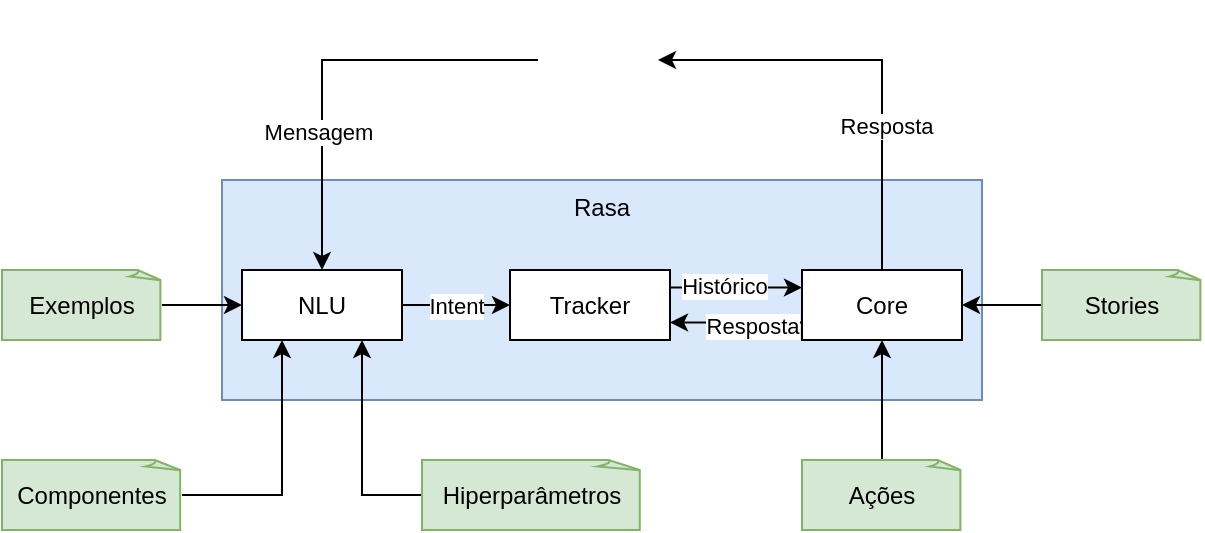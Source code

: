 <mxfile version="13.6.6" type="google"><diagram id="18VwAbJhtVVA-RCrkh-4" name="Page-1"><mxGraphModel dx="345" dy="185" grid="1" gridSize="10" guides="1" tooltips="1" connect="1" arrows="1" fold="1" page="1" pageScale="1" pageWidth="827" pageHeight="1169" math="0" shadow="0"><root><mxCell id="0"/><mxCell id="1" parent="0"/><mxCell id="PKIluJWXUhoEw3KFT4XG-1" value="" style="shape=image;html=1;verticalAlign=top;verticalLabelPosition=bottom;labelBackgroundColor=#ffffff;imageAspect=0;aspect=fixed;image=https://cdn0.iconfinder.com/data/icons/social-media-2092/100/social-56-128.png" parent="1" vertex="1"><mxGeometry x="388" y="110" width="60" height="60" as="geometry"/></mxCell><mxCell id="PKIluJWXUhoEw3KFT4XG-2" value="&lt;div&gt;Rasa&lt;/div&gt;" style="rounded=0;whiteSpace=wrap;html=1;verticalAlign=top;fillColor=#dae8fc;strokeColor=#6c8ebf;" parent="1" vertex="1"><mxGeometry x="230" y="200" width="380" height="110" as="geometry"/></mxCell><mxCell id="PKIluJWXUhoEw3KFT4XG-7" style="edgeStyle=orthogonalEdgeStyle;rounded=0;orthogonalLoop=1;jettySize=auto;html=1;exitX=0;exitY=0.5;exitDx=0;exitDy=0;entryX=0.5;entryY=0;entryDx=0;entryDy=0;" parent="1" source="PKIluJWXUhoEw3KFT4XG-1" target="PKIluJWXUhoEw3KFT4XG-3" edge="1"><mxGeometry relative="1" as="geometry"/></mxCell><mxCell id="PKIluJWXUhoEw3KFT4XG-8" value="Mensagem" style="edgeLabel;html=1;align=center;verticalAlign=middle;resizable=0;points=[];" parent="PKIluJWXUhoEw3KFT4XG-7" vertex="1" connectable="0"><mxGeometry x="-0.2" y="38" relative="1" as="geometry"><mxPoint x="-25" y="-2" as="offset"/></mxGeometry></mxCell><mxCell id="PKIluJWXUhoEw3KFT4XG-11" value="Intent" style="edgeStyle=orthogonalEdgeStyle;rounded=0;orthogonalLoop=1;jettySize=auto;html=1;exitX=1;exitY=0.5;exitDx=0;exitDy=0;entryX=0;entryY=0.5;entryDx=0;entryDy=0;" parent="1" source="PKIluJWXUhoEw3KFT4XG-3" target="PKIluJWXUhoEw3KFT4XG-6" edge="1"><mxGeometry relative="1" as="geometry"/></mxCell><mxCell id="PKIluJWXUhoEw3KFT4XG-3" value="&lt;div&gt;NLU&lt;/div&gt;" style="rounded=0;whiteSpace=wrap;html=1;" parent="1" vertex="1"><mxGeometry x="240" y="245" width="80" height="35" as="geometry"/></mxCell><mxCell id="PKIluJWXUhoEw3KFT4XG-9" style="edgeStyle=orthogonalEdgeStyle;rounded=0;orthogonalLoop=1;jettySize=auto;html=1;exitX=0.5;exitY=0;exitDx=0;exitDy=0;entryX=1;entryY=0.5;entryDx=0;entryDy=0;" parent="1" source="PKIluJWXUhoEw3KFT4XG-4" target="PKIluJWXUhoEw3KFT4XG-1" edge="1"><mxGeometry relative="1" as="geometry"/></mxCell><mxCell id="PKIluJWXUhoEw3KFT4XG-10" value="Resposta" style="edgeLabel;html=1;align=center;verticalAlign=middle;resizable=0;points=[];" parent="PKIluJWXUhoEw3KFT4XG-9" vertex="1" connectable="0"><mxGeometry x="-0.215" y="-2" relative="1" as="geometry"><mxPoint y="13" as="offset"/></mxGeometry></mxCell><mxCell id="6-Z9Ql2qmbBjtFEjHbeL-2" style="edgeStyle=orthogonalEdgeStyle;rounded=0;orthogonalLoop=1;jettySize=auto;html=1;exitX=0;exitY=0.25;exitDx=0;exitDy=0;entryX=1;entryY=0.25;entryDx=0;entryDy=0;startArrow=classic;startFill=1;endArrow=none;endFill=0;" edge="1" parent="1" source="PKIluJWXUhoEw3KFT4XG-4" target="PKIluJWXUhoEw3KFT4XG-6"><mxGeometry relative="1" as="geometry"/></mxCell><mxCell id="6-Z9Ql2qmbBjtFEjHbeL-4" value="Histórico" style="edgeLabel;html=1;align=center;verticalAlign=middle;resizable=0;points=[];" vertex="1" connectable="0" parent="6-Z9Ql2qmbBjtFEjHbeL-2"><mxGeometry x="0.182" y="-1" relative="1" as="geometry"><mxPoint as="offset"/></mxGeometry></mxCell><mxCell id="PKIluJWXUhoEw3KFT4XG-4" value="&lt;div&gt;Core&lt;/div&gt;" style="rounded=0;whiteSpace=wrap;html=1;" parent="1" vertex="1"><mxGeometry x="520" y="245" width="80" height="35" as="geometry"/></mxCell><mxCell id="6-Z9Ql2qmbBjtFEjHbeL-3" style="edgeStyle=orthogonalEdgeStyle;rounded=0;orthogonalLoop=1;jettySize=auto;html=1;exitX=1;exitY=0.75;exitDx=0;exitDy=0;entryX=0;entryY=0.75;entryDx=0;entryDy=0;startArrow=classic;startFill=1;endArrow=none;endFill=0;" edge="1" parent="1" source="PKIluJWXUhoEw3KFT4XG-6" target="PKIluJWXUhoEw3KFT4XG-4"><mxGeometry relative="1" as="geometry"/></mxCell><mxCell id="6-Z9Ql2qmbBjtFEjHbeL-5" value="Resposta" style="edgeLabel;html=1;align=center;verticalAlign=middle;resizable=0;points=[];" vertex="1" connectable="0" parent="6-Z9Ql2qmbBjtFEjHbeL-3"><mxGeometry x="0.23" y="-1" relative="1" as="geometry"><mxPoint as="offset"/></mxGeometry></mxCell><mxCell id="PKIluJWXUhoEw3KFT4XG-6" value="&lt;div&gt;Tracker&lt;/div&gt;" style="rounded=0;whiteSpace=wrap;html=1;" parent="1" vertex="1"><mxGeometry x="374" y="245" width="80" height="35" as="geometry"/></mxCell><mxCell id="PKIluJWXUhoEw3KFT4XG-16" style="edgeStyle=orthogonalEdgeStyle;rounded=0;orthogonalLoop=1;jettySize=auto;html=1;exitX=0;exitY=0.5;exitDx=0;exitDy=0;exitPerimeter=0;" parent="1" source="PKIluJWXUhoEw3KFT4XG-14" target="PKIluJWXUhoEw3KFT4XG-4" edge="1"><mxGeometry relative="1" as="geometry"/></mxCell><mxCell id="PKIluJWXUhoEw3KFT4XG-14" value="Stories" style="whiteSpace=wrap;html=1;shape=mxgraph.basic.document;fillColor=#d5e8d4;strokeColor=#82b366;" parent="1" vertex="1"><mxGeometry x="640" y="245" width="80" height="35" as="geometry"/></mxCell><mxCell id="PKIluJWXUhoEw3KFT4XG-17" style="edgeStyle=orthogonalEdgeStyle;rounded=0;orthogonalLoop=1;jettySize=auto;html=1;exitX=0.5;exitY=0;exitDx=0;exitDy=0;exitPerimeter=0;entryX=0.5;entryY=1;entryDx=0;entryDy=0;" parent="1" source="PKIluJWXUhoEw3KFT4XG-15" target="PKIluJWXUhoEw3KFT4XG-4" edge="1"><mxGeometry relative="1" as="geometry"/></mxCell><mxCell id="PKIluJWXUhoEw3KFT4XG-15" value="Ações" style="whiteSpace=wrap;html=1;shape=mxgraph.basic.document;fillColor=#d5e8d4;strokeColor=#82b366;" parent="1" vertex="1"><mxGeometry x="520" y="340" width="80" height="35" as="geometry"/></mxCell><mxCell id="PKIluJWXUhoEw3KFT4XG-21" style="edgeStyle=orthogonalEdgeStyle;rounded=0;orthogonalLoop=1;jettySize=auto;html=1;exitX=0;exitY=0.5;exitDx=0;exitDy=0;exitPerimeter=0;" parent="1" source="PKIluJWXUhoEw3KFT4XG-18" target="PKIluJWXUhoEw3KFT4XG-3" edge="1"><mxGeometry relative="1" as="geometry"><Array as="points"><mxPoint x="300" y="358"/></Array></mxGeometry></mxCell><mxCell id="PKIluJWXUhoEw3KFT4XG-18" value="Hiperparâmetros" style="whiteSpace=wrap;html=1;shape=mxgraph.basic.document;fillColor=#d5e8d4;strokeColor=#82b366;" parent="1" vertex="1"><mxGeometry x="330" y="340" width="110" height="35" as="geometry"/></mxCell><mxCell id="PKIluJWXUhoEw3KFT4XG-20" style="edgeStyle=orthogonalEdgeStyle;rounded=0;orthogonalLoop=1;jettySize=auto;html=1;exitX=1;exitY=0.5;exitDx=0;exitDy=0;exitPerimeter=0;" parent="1" source="PKIluJWXUhoEw3KFT4XG-19" target="PKIluJWXUhoEw3KFT4XG-3" edge="1"><mxGeometry relative="1" as="geometry"/></mxCell><mxCell id="PKIluJWXUhoEw3KFT4XG-19" value="Exemplos" style="whiteSpace=wrap;html=1;shape=mxgraph.basic.document;fillColor=#d5e8d4;strokeColor=#82b366;" parent="1" vertex="1"><mxGeometry x="120" y="245" width="80" height="35" as="geometry"/></mxCell><mxCell id="PKIluJWXUhoEw3KFT4XG-23" style="edgeStyle=orthogonalEdgeStyle;rounded=0;orthogonalLoop=1;jettySize=auto;html=1;exitX=1;exitY=0.5;exitDx=0;exitDy=0;exitPerimeter=0;entryX=0.25;entryY=1;entryDx=0;entryDy=0;" parent="1" source="PKIluJWXUhoEw3KFT4XG-22" target="PKIluJWXUhoEw3KFT4XG-3" edge="1"><mxGeometry relative="1" as="geometry"/></mxCell><mxCell id="PKIluJWXUhoEw3KFT4XG-22" value="Componentes" style="whiteSpace=wrap;html=1;shape=mxgraph.basic.document;fillColor=#d5e8d4;strokeColor=#82b366;" parent="1" vertex="1"><mxGeometry x="120" y="340" width="90" height="35" as="geometry"/></mxCell></root></mxGraphModel></diagram></mxfile>